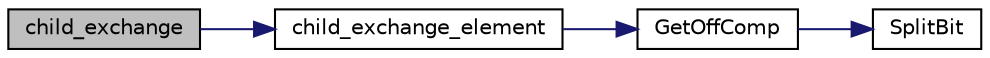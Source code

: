 digraph "child_exchange"
{
 // INTERACTIVE_SVG=YES
  edge [fontname="Helvetica",fontsize="10",labelfontname="Helvetica",labelfontsize="10"];
  node [fontname="Helvetica",fontsize="10",shape=record];
  rankdir="LR";
  Node1 [label="child_exchange",height=0.2,width=0.4,color="black", fillcolor="grey75", style="filled", fontcolor="black"];
  Node1 -> Node2 [color="midnightblue",fontsize="10",style="solid",fontname="Helvetica"];
  Node2 [label="child_exchange_element",height=0.2,width=0.4,color="black", fillcolor="white", style="filled",URL="$mltply_8c.html#a54c462e324115ab5c298e497fa8fba74"];
  Node2 -> Node3 [color="midnightblue",fontsize="10",style="solid",fontname="Helvetica"];
  Node3 [label="GetOffComp",height=0.2,width=0.4,color="black", fillcolor="white", style="filled",URL="$bitcalc_8c.html#ad51df85af8483eabad4118703003fc46"];
  Node3 -> Node4 [color="midnightblue",fontsize="10",style="solid",fontname="Helvetica"];
  Node4 [label="SplitBit",height=0.2,width=0.4,color="black", fillcolor="white", style="filled",URL="$bitcalc_8c.html#ab40eb71d64770d5a59334e8c0aed3d50"];
}
